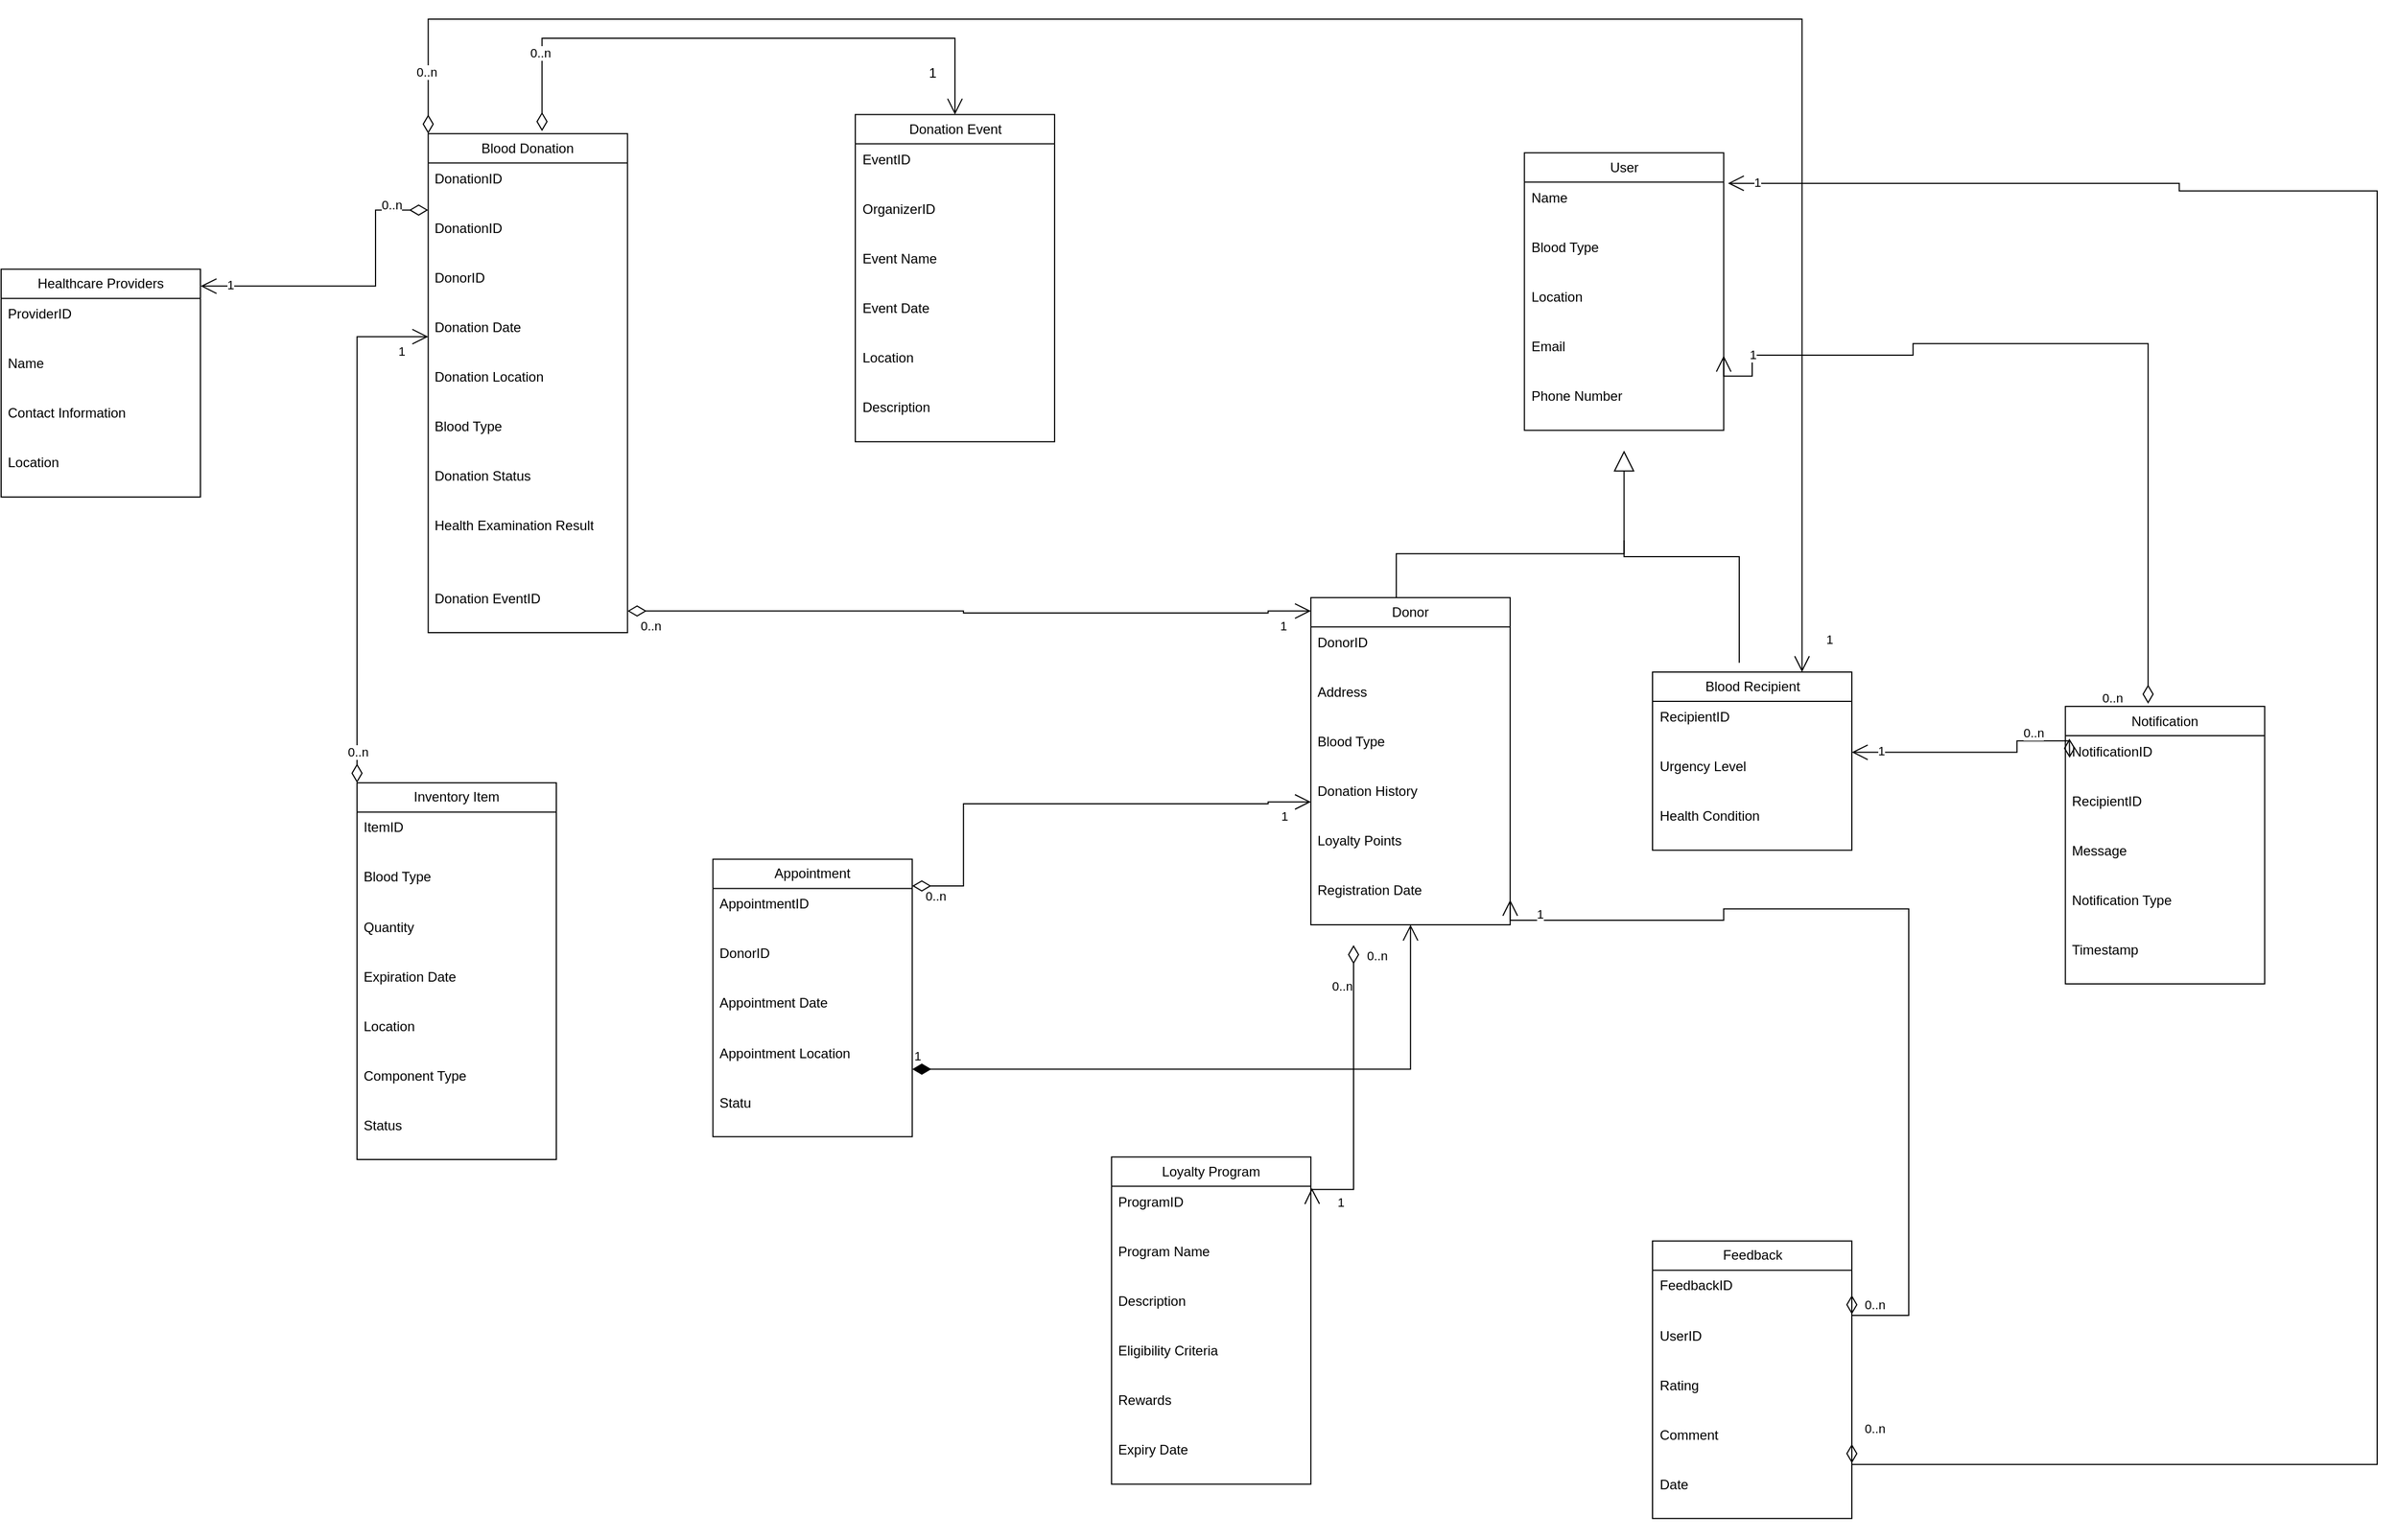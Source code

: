 <mxfile version="23.1.5" type="device">
  <diagram id="C5RBs43oDa-KdzZeNtuy" name="Page-1">
    <mxGraphModel dx="3176" dy="2076" grid="1" gridSize="10" guides="1" tooltips="1" connect="1" arrows="1" fold="1" page="1" pageScale="1" pageWidth="1169" pageHeight="827" math="0" shadow="0">
      <root>
        <mxCell id="WIyWlLk6GJQsqaUBKTNV-0" />
        <mxCell id="WIyWlLk6GJQsqaUBKTNV-1" parent="WIyWlLk6GJQsqaUBKTNV-0" />
        <mxCell id="VE3FXKL6O7Yr51bMTpPz-45" value="" style="group;rounded=0;" vertex="1" connectable="0" parent="WIyWlLk6GJQsqaUBKTNV-1">
          <mxGeometry x="100" y="160" width="2110" height="1350" as="geometry" />
        </mxCell>
        <mxCell id="Zf--0MS0hLAibLxspVOn-4" value="Blood Donation" style="swimlane;fontStyle=0;childLayout=stackLayout;horizontal=1;startSize=26;fillColor=none;horizontalStack=0;resizeParent=1;resizeParentMax=0;resizeLast=0;collapsible=1;marginBottom=0;whiteSpace=wrap;html=1;rounded=0;" parent="VE3FXKL6O7Yr51bMTpPz-45" vertex="1">
          <mxGeometry x="379.269" y="101.759" width="176.992" height="443.211" as="geometry" />
        </mxCell>
        <mxCell id="Zf--0MS0hLAibLxspVOn-90" value="DonationID " style="text;strokeColor=none;fillColor=none;align=left;verticalAlign=top;spacingLeft=4;spacingRight=4;overflow=hidden;rotatable=0;points=[[0,0.5],[1,0.5]];portConstraint=eastwest;whiteSpace=wrap;html=1;rounded=0;" parent="Zf--0MS0hLAibLxspVOn-4" vertex="1">
          <mxGeometry y="26" width="176.992" height="44.095" as="geometry" />
        </mxCell>
        <mxCell id="Zf--0MS0hLAibLxspVOn-5" value="DonationID " style="text;strokeColor=none;fillColor=none;align=left;verticalAlign=top;spacingLeft=4;spacingRight=4;overflow=hidden;rotatable=0;points=[[0,0.5],[1,0.5]];portConstraint=eastwest;whiteSpace=wrap;html=1;rounded=0;" parent="Zf--0MS0hLAibLxspVOn-4" vertex="1">
          <mxGeometry y="70.095" width="176.992" height="44.095" as="geometry" />
        </mxCell>
        <mxCell id="Zf--0MS0hLAibLxspVOn-6" value="DonorID" style="text;strokeColor=none;fillColor=none;align=left;verticalAlign=top;spacingLeft=4;spacingRight=4;overflow=hidden;rotatable=0;points=[[0,0.5],[1,0.5]];portConstraint=eastwest;whiteSpace=wrap;html=1;rounded=0;" parent="Zf--0MS0hLAibLxspVOn-4" vertex="1">
          <mxGeometry y="114.191" width="176.992" height="44.095" as="geometry" />
        </mxCell>
        <mxCell id="Zf--0MS0hLAibLxspVOn-7" value="Donation Date" style="text;strokeColor=none;fillColor=none;align=left;verticalAlign=top;spacingLeft=4;spacingRight=4;overflow=hidden;rotatable=0;points=[[0,0.5],[1,0.5]];portConstraint=eastwest;whiteSpace=wrap;html=1;rounded=0;" parent="Zf--0MS0hLAibLxspVOn-4" vertex="1">
          <mxGeometry y="158.286" width="176.992" height="44.095" as="geometry" />
        </mxCell>
        <mxCell id="Zf--0MS0hLAibLxspVOn-46" value="Donation Location" style="text;strokeColor=none;fillColor=none;align=left;verticalAlign=top;spacingLeft=4;spacingRight=4;overflow=hidden;rotatable=0;points=[[0,0.5],[1,0.5]];portConstraint=eastwest;whiteSpace=wrap;html=1;rounded=0;" parent="Zf--0MS0hLAibLxspVOn-4" vertex="1">
          <mxGeometry y="202.382" width="176.992" height="44.095" as="geometry" />
        </mxCell>
        <mxCell id="Zf--0MS0hLAibLxspVOn-47" value="Blood Type" style="text;strokeColor=none;fillColor=none;align=left;verticalAlign=top;spacingLeft=4;spacingRight=4;overflow=hidden;rotatable=0;points=[[0,0.5],[1,0.5]];portConstraint=eastwest;whiteSpace=wrap;html=1;rounded=0;" parent="Zf--0MS0hLAibLxspVOn-4" vertex="1">
          <mxGeometry y="246.477" width="176.992" height="44.095" as="geometry" />
        </mxCell>
        <mxCell id="Zf--0MS0hLAibLxspVOn-48" value="Donation Status" style="text;strokeColor=none;fillColor=none;align=left;verticalAlign=top;spacingLeft=4;spacingRight=4;overflow=hidden;rotatable=0;points=[[0,0.5],[1,0.5]];portConstraint=eastwest;whiteSpace=wrap;html=1;rounded=0;" parent="Zf--0MS0hLAibLxspVOn-4" vertex="1">
          <mxGeometry y="290.573" width="176.992" height="44.095" as="geometry" />
        </mxCell>
        <mxCell id="Zf--0MS0hLAibLxspVOn-49" value="Health Examination Result" style="text;strokeColor=none;fillColor=none;align=left;verticalAlign=top;spacingLeft=4;spacingRight=4;overflow=hidden;rotatable=0;points=[[0,0.5],[1,0.5]];portConstraint=eastwest;whiteSpace=wrap;html=1;rounded=0;" parent="Zf--0MS0hLAibLxspVOn-4" vertex="1">
          <mxGeometry y="334.668" width="176.992" height="64.447" as="geometry" />
        </mxCell>
        <mxCell id="Zf--0MS0hLAibLxspVOn-50" value="Donation EventID" style="text;strokeColor=none;fillColor=none;align=left;verticalAlign=top;spacingLeft=4;spacingRight=4;overflow=hidden;rotatable=0;points=[[0,0.5],[1,0.5]];portConstraint=eastwest;whiteSpace=wrap;html=1;rounded=0;" parent="Zf--0MS0hLAibLxspVOn-4" vertex="1">
          <mxGeometry y="399.116" width="176.992" height="44.095" as="geometry" />
        </mxCell>
        <mxCell id="Zf--0MS0hLAibLxspVOn-8" value="Inventory Item" style="swimlane;fontStyle=0;childLayout=stackLayout;horizontal=1;startSize=26;fillColor=none;horizontalStack=0;resizeParent=1;resizeParentMax=0;resizeLast=0;collapsible=1;marginBottom=0;whiteSpace=wrap;html=1;rounded=0;" parent="VE3FXKL6O7Yr51bMTpPz-45" vertex="1">
          <mxGeometry x="316.058" y="678.392" width="176.992" height="334.668" as="geometry" />
        </mxCell>
        <mxCell id="Zf--0MS0hLAibLxspVOn-9" value="ItemID" style="text;strokeColor=none;fillColor=none;align=left;verticalAlign=top;spacingLeft=4;spacingRight=4;overflow=hidden;rotatable=0;points=[[0,0.5],[1,0.5]];portConstraint=eastwest;whiteSpace=wrap;html=1;rounded=0;" parent="Zf--0MS0hLAibLxspVOn-8" vertex="1">
          <mxGeometry y="26" width="176.992" height="44.095" as="geometry" />
        </mxCell>
        <mxCell id="Zf--0MS0hLAibLxspVOn-10" value="Blood Type" style="text;strokeColor=none;fillColor=none;align=left;verticalAlign=top;spacingLeft=4;spacingRight=4;overflow=hidden;rotatable=0;points=[[0,0.5],[1,0.5]];portConstraint=eastwest;whiteSpace=wrap;html=1;rounded=0;" parent="Zf--0MS0hLAibLxspVOn-8" vertex="1">
          <mxGeometry y="70.095" width="176.992" height="44.095" as="geometry" />
        </mxCell>
        <mxCell id="Zf--0MS0hLAibLxspVOn-11" value="Quantity" style="text;strokeColor=none;fillColor=none;align=left;verticalAlign=top;spacingLeft=4;spacingRight=4;overflow=hidden;rotatable=0;points=[[0,0.5],[1,0.5]];portConstraint=eastwest;whiteSpace=wrap;html=1;rounded=0;" parent="Zf--0MS0hLAibLxspVOn-8" vertex="1">
          <mxGeometry y="114.191" width="176.992" height="44.095" as="geometry" />
        </mxCell>
        <mxCell id="Zf--0MS0hLAibLxspVOn-52" value="Expiration Date" style="text;strokeColor=none;fillColor=none;align=left;verticalAlign=top;spacingLeft=4;spacingRight=4;overflow=hidden;rotatable=0;points=[[0,0.5],[1,0.5]];portConstraint=eastwest;whiteSpace=wrap;html=1;rounded=0;" parent="Zf--0MS0hLAibLxspVOn-8" vertex="1">
          <mxGeometry y="158.286" width="176.992" height="44.095" as="geometry" />
        </mxCell>
        <mxCell id="Zf--0MS0hLAibLxspVOn-53" value="Location" style="text;strokeColor=none;fillColor=none;align=left;verticalAlign=top;spacingLeft=4;spacingRight=4;overflow=hidden;rotatable=0;points=[[0,0.5],[1,0.5]];portConstraint=eastwest;whiteSpace=wrap;html=1;rounded=0;" parent="Zf--0MS0hLAibLxspVOn-8" vertex="1">
          <mxGeometry y="202.382" width="176.992" height="44.095" as="geometry" />
        </mxCell>
        <mxCell id="Zf--0MS0hLAibLxspVOn-54" value="Component Type " style="text;strokeColor=none;fillColor=none;align=left;verticalAlign=top;spacingLeft=4;spacingRight=4;overflow=hidden;rotatable=0;points=[[0,0.5],[1,0.5]];portConstraint=eastwest;whiteSpace=wrap;html=1;rounded=0;" parent="Zf--0MS0hLAibLxspVOn-8" vertex="1">
          <mxGeometry y="246.477" width="176.992" height="44.095" as="geometry" />
        </mxCell>
        <mxCell id="Zf--0MS0hLAibLxspVOn-55" value="Status" style="text;strokeColor=none;fillColor=none;align=left;verticalAlign=top;spacingLeft=4;spacingRight=4;overflow=hidden;rotatable=0;points=[[0,0.5],[1,0.5]];portConstraint=eastwest;whiteSpace=wrap;html=1;rounded=0;" parent="Zf--0MS0hLAibLxspVOn-8" vertex="1">
          <mxGeometry y="290.573" width="176.992" height="44.095" as="geometry" />
        </mxCell>
        <mxCell id="Zf--0MS0hLAibLxspVOn-16" value="Donation Event" style="swimlane;fontStyle=0;childLayout=stackLayout;horizontal=1;startSize=26;fillColor=none;horizontalStack=0;resizeParent=1;resizeParentMax=0;resizeLast=0;collapsible=1;marginBottom=0;whiteSpace=wrap;html=1;rounded=0;" parent="VE3FXKL6O7Yr51bMTpPz-45" vertex="1">
          <mxGeometry x="758.538" y="84.799" width="176.992" height="290.573" as="geometry" />
        </mxCell>
        <mxCell id="Zf--0MS0hLAibLxspVOn-17" value="EventID" style="text;strokeColor=none;fillColor=none;align=left;verticalAlign=top;spacingLeft=4;spacingRight=4;overflow=hidden;rotatable=0;points=[[0,0.5],[1,0.5]];portConstraint=eastwest;whiteSpace=wrap;html=1;rounded=0;" parent="Zf--0MS0hLAibLxspVOn-16" vertex="1">
          <mxGeometry y="26" width="176.992" height="44.095" as="geometry" />
        </mxCell>
        <mxCell id="Zf--0MS0hLAibLxspVOn-18" value="OrganizerID" style="text;strokeColor=none;fillColor=none;align=left;verticalAlign=top;spacingLeft=4;spacingRight=4;overflow=hidden;rotatable=0;points=[[0,0.5],[1,0.5]];portConstraint=eastwest;whiteSpace=wrap;html=1;rounded=0;" parent="Zf--0MS0hLAibLxspVOn-16" vertex="1">
          <mxGeometry y="70.095" width="176.992" height="44.095" as="geometry" />
        </mxCell>
        <mxCell id="Zf--0MS0hLAibLxspVOn-56" value="Event Name" style="text;strokeColor=none;fillColor=none;align=left;verticalAlign=top;spacingLeft=4;spacingRight=4;overflow=hidden;rotatable=0;points=[[0,0.5],[1,0.5]];portConstraint=eastwest;whiteSpace=wrap;html=1;rounded=0;" parent="Zf--0MS0hLAibLxspVOn-16" vertex="1">
          <mxGeometry y="114.191" width="176.992" height="44.095" as="geometry" />
        </mxCell>
        <mxCell id="Zf--0MS0hLAibLxspVOn-57" value="Event Date" style="text;strokeColor=none;fillColor=none;align=left;verticalAlign=top;spacingLeft=4;spacingRight=4;overflow=hidden;rotatable=0;points=[[0,0.5],[1,0.5]];portConstraint=eastwest;whiteSpace=wrap;html=1;rounded=0;" parent="Zf--0MS0hLAibLxspVOn-16" vertex="1">
          <mxGeometry y="158.286" width="176.992" height="44.095" as="geometry" />
        </mxCell>
        <mxCell id="Zf--0MS0hLAibLxspVOn-58" value="Location" style="text;strokeColor=none;fillColor=none;align=left;verticalAlign=top;spacingLeft=4;spacingRight=4;overflow=hidden;rotatable=0;points=[[0,0.5],[1,0.5]];portConstraint=eastwest;whiteSpace=wrap;html=1;rounded=0;" parent="Zf--0MS0hLAibLxspVOn-16" vertex="1">
          <mxGeometry y="202.382" width="176.992" height="44.095" as="geometry" />
        </mxCell>
        <mxCell id="Zf--0MS0hLAibLxspVOn-19" value="Description" style="text;strokeColor=none;fillColor=none;align=left;verticalAlign=top;spacingLeft=4;spacingRight=4;overflow=hidden;rotatable=0;points=[[0,0.5],[1,0.5]];portConstraint=eastwest;whiteSpace=wrap;html=1;rounded=0;" parent="Zf--0MS0hLAibLxspVOn-16" vertex="1">
          <mxGeometry y="246.477" width="176.992" height="44.095" as="geometry" />
        </mxCell>
        <mxCell id="Zf--0MS0hLAibLxspVOn-20" value="Notification" style="swimlane;fontStyle=0;childLayout=stackLayout;horizontal=1;startSize=26;fillColor=none;horizontalStack=0;resizeParent=1;resizeParentMax=0;resizeLast=0;collapsible=1;marginBottom=0;whiteSpace=wrap;html=1;rounded=0;" parent="VE3FXKL6O7Yr51bMTpPz-45" vertex="1">
          <mxGeometry x="1833.134" y="610.553" width="176.992" height="246.477" as="geometry" />
        </mxCell>
        <mxCell id="Zf--0MS0hLAibLxspVOn-21" value="NotificationID" style="text;strokeColor=none;fillColor=none;align=left;verticalAlign=top;spacingLeft=4;spacingRight=4;overflow=hidden;rotatable=0;points=[[0,0.5],[1,0.5]];portConstraint=eastwest;whiteSpace=wrap;html=1;rounded=0;" parent="Zf--0MS0hLAibLxspVOn-20" vertex="1">
          <mxGeometry y="26" width="176.992" height="44.095" as="geometry" />
        </mxCell>
        <mxCell id="Zf--0MS0hLAibLxspVOn-22" value="RecipientID" style="text;strokeColor=none;fillColor=none;align=left;verticalAlign=top;spacingLeft=4;spacingRight=4;overflow=hidden;rotatable=0;points=[[0,0.5],[1,0.5]];portConstraint=eastwest;whiteSpace=wrap;html=1;rounded=0;" parent="Zf--0MS0hLAibLxspVOn-20" vertex="1">
          <mxGeometry y="70.095" width="176.992" height="44.095" as="geometry" />
        </mxCell>
        <mxCell id="Zf--0MS0hLAibLxspVOn-23" value="Message" style="text;strokeColor=none;fillColor=none;align=left;verticalAlign=top;spacingLeft=4;spacingRight=4;overflow=hidden;rotatable=0;points=[[0,0.5],[1,0.5]];portConstraint=eastwest;whiteSpace=wrap;html=1;rounded=0;" parent="Zf--0MS0hLAibLxspVOn-20" vertex="1">
          <mxGeometry y="114.191" width="176.992" height="44.095" as="geometry" />
        </mxCell>
        <mxCell id="Zf--0MS0hLAibLxspVOn-66" value="Notification Type" style="text;strokeColor=none;fillColor=none;align=left;verticalAlign=top;spacingLeft=4;spacingRight=4;overflow=hidden;rotatable=0;points=[[0,0.5],[1,0.5]];portConstraint=eastwest;whiteSpace=wrap;html=1;rounded=0;" parent="Zf--0MS0hLAibLxspVOn-20" vertex="1">
          <mxGeometry y="158.286" width="176.992" height="44.095" as="geometry" />
        </mxCell>
        <mxCell id="Zf--0MS0hLAibLxspVOn-67" value="Timestamp" style="text;strokeColor=none;fillColor=none;align=left;verticalAlign=top;spacingLeft=4;spacingRight=4;overflow=hidden;rotatable=0;points=[[0,0.5],[1,0.5]];portConstraint=eastwest;whiteSpace=wrap;html=1;rounded=0;" parent="Zf--0MS0hLAibLxspVOn-20" vertex="1">
          <mxGeometry y="202.382" width="176.992" height="44.095" as="geometry" />
        </mxCell>
        <mxCell id="Zf--0MS0hLAibLxspVOn-24" value="Feedback" style="swimlane;fontStyle=0;childLayout=stackLayout;horizontal=1;startSize=26;fillColor=none;horizontalStack=0;resizeParent=1;resizeParentMax=0;resizeLast=0;collapsible=1;marginBottom=0;whiteSpace=wrap;html=1;rounded=0;" parent="VE3FXKL6O7Yr51bMTpPz-45" vertex="1">
          <mxGeometry x="1466.507" y="1085.427" width="176.992" height="246.477" as="geometry" />
        </mxCell>
        <mxCell id="Zf--0MS0hLAibLxspVOn-25" value="FeedbackID" style="text;strokeColor=none;fillColor=none;align=left;verticalAlign=top;spacingLeft=4;spacingRight=4;overflow=hidden;rotatable=0;points=[[0,0.5],[1,0.5]];portConstraint=eastwest;whiteSpace=wrap;html=1;rounded=0;" parent="Zf--0MS0hLAibLxspVOn-24" vertex="1">
          <mxGeometry y="26" width="176.992" height="44.095" as="geometry" />
        </mxCell>
        <mxCell id="Zf--0MS0hLAibLxspVOn-26" value="UserID" style="text;strokeColor=none;fillColor=none;align=left;verticalAlign=top;spacingLeft=4;spacingRight=4;overflow=hidden;rotatable=0;points=[[0,0.5],[1,0.5]];portConstraint=eastwest;whiteSpace=wrap;html=1;rounded=0;" parent="Zf--0MS0hLAibLxspVOn-24" vertex="1">
          <mxGeometry y="70.095" width="176.992" height="44.095" as="geometry" />
        </mxCell>
        <mxCell id="Zf--0MS0hLAibLxspVOn-27" value="Rating" style="text;strokeColor=none;fillColor=none;align=left;verticalAlign=top;spacingLeft=4;spacingRight=4;overflow=hidden;rotatable=0;points=[[0,0.5],[1,0.5]];portConstraint=eastwest;whiteSpace=wrap;html=1;rounded=0;" parent="Zf--0MS0hLAibLxspVOn-24" vertex="1">
          <mxGeometry y="114.191" width="176.992" height="44.095" as="geometry" />
        </mxCell>
        <mxCell id="Zf--0MS0hLAibLxspVOn-68" value="Comment" style="text;strokeColor=none;fillColor=none;align=left;verticalAlign=top;spacingLeft=4;spacingRight=4;overflow=hidden;rotatable=0;points=[[0,0.5],[1,0.5]];portConstraint=eastwest;whiteSpace=wrap;html=1;rounded=0;" parent="Zf--0MS0hLAibLxspVOn-24" vertex="1">
          <mxGeometry y="158.286" width="176.992" height="44.095" as="geometry" />
        </mxCell>
        <mxCell id="Zf--0MS0hLAibLxspVOn-69" value="Date" style="text;strokeColor=none;fillColor=none;align=left;verticalAlign=top;spacingLeft=4;spacingRight=4;overflow=hidden;rotatable=0;points=[[0,0.5],[1,0.5]];portConstraint=eastwest;whiteSpace=wrap;html=1;rounded=0;" parent="Zf--0MS0hLAibLxspVOn-24" vertex="1">
          <mxGeometry y="202.382" width="176.992" height="44.095" as="geometry" />
        </mxCell>
        <mxCell id="Zf--0MS0hLAibLxspVOn-28" value="Appointment" style="swimlane;fontStyle=0;childLayout=stackLayout;horizontal=1;startSize=26;fillColor=none;horizontalStack=0;resizeParent=1;resizeParentMax=0;resizeLast=0;collapsible=1;marginBottom=0;whiteSpace=wrap;html=1;rounded=0;" parent="VE3FXKL6O7Yr51bMTpPz-45" vertex="1">
          <mxGeometry x="632.115" y="746.231" width="176.992" height="246.477" as="geometry" />
        </mxCell>
        <mxCell id="Zf--0MS0hLAibLxspVOn-29" value="AppointmentID" style="text;strokeColor=none;fillColor=none;align=left;verticalAlign=top;spacingLeft=4;spacingRight=4;overflow=hidden;rotatable=0;points=[[0,0.5],[1,0.5]];portConstraint=eastwest;whiteSpace=wrap;html=1;rounded=0;" parent="Zf--0MS0hLAibLxspVOn-28" vertex="1">
          <mxGeometry y="26" width="176.992" height="44.095" as="geometry" />
        </mxCell>
        <mxCell id="Zf--0MS0hLAibLxspVOn-30" value="DonorID" style="text;strokeColor=none;fillColor=none;align=left;verticalAlign=top;spacingLeft=4;spacingRight=4;overflow=hidden;rotatable=0;points=[[0,0.5],[1,0.5]];portConstraint=eastwest;whiteSpace=wrap;html=1;rounded=0;" parent="Zf--0MS0hLAibLxspVOn-28" vertex="1">
          <mxGeometry y="70.095" width="176.992" height="44.095" as="geometry" />
        </mxCell>
        <mxCell id="Zf--0MS0hLAibLxspVOn-64" value="Appointment Date" style="text;strokeColor=none;fillColor=none;align=left;verticalAlign=top;spacingLeft=4;spacingRight=4;overflow=hidden;rotatable=0;points=[[0,0.5],[1,0.5]];portConstraint=eastwest;whiteSpace=wrap;html=1;rounded=0;" parent="Zf--0MS0hLAibLxspVOn-28" vertex="1">
          <mxGeometry y="114.191" width="176.992" height="44.095" as="geometry" />
        </mxCell>
        <mxCell id="Zf--0MS0hLAibLxspVOn-65" value="Appointment Location" style="text;strokeColor=none;fillColor=none;align=left;verticalAlign=top;spacingLeft=4;spacingRight=4;overflow=hidden;rotatable=0;points=[[0,0.5],[1,0.5]];portConstraint=eastwest;whiteSpace=wrap;html=1;rounded=0;" parent="Zf--0MS0hLAibLxspVOn-28" vertex="1">
          <mxGeometry y="158.286" width="176.992" height="44.095" as="geometry" />
        </mxCell>
        <mxCell id="Zf--0MS0hLAibLxspVOn-31" value="Statu" style="text;strokeColor=none;fillColor=none;align=left;verticalAlign=top;spacingLeft=4;spacingRight=4;overflow=hidden;rotatable=0;points=[[0,0.5],[1,0.5]];portConstraint=eastwest;whiteSpace=wrap;html=1;rounded=0;" parent="Zf--0MS0hLAibLxspVOn-28" vertex="1">
          <mxGeometry y="202.382" width="176.992" height="44.095" as="geometry" />
        </mxCell>
        <mxCell id="Zf--0MS0hLAibLxspVOn-32" value="Healthcare Providers" style="swimlane;fontStyle=0;childLayout=stackLayout;horizontal=1;startSize=26;fillColor=none;horizontalStack=0;resizeParent=1;resizeParentMax=0;resizeLast=0;collapsible=1;marginBottom=0;whiteSpace=wrap;html=1;rounded=0;" parent="VE3FXKL6O7Yr51bMTpPz-45" vertex="1">
          <mxGeometry y="222.173" width="176.992" height="202.382" as="geometry" />
        </mxCell>
        <mxCell id="Zf--0MS0hLAibLxspVOn-33" value="ProviderID" style="text;strokeColor=none;fillColor=none;align=left;verticalAlign=top;spacingLeft=4;spacingRight=4;overflow=hidden;rotatable=0;points=[[0,0.5],[1,0.5]];portConstraint=eastwest;whiteSpace=wrap;html=1;rounded=0;" parent="Zf--0MS0hLAibLxspVOn-32" vertex="1">
          <mxGeometry y="26" width="176.992" height="44.095" as="geometry" />
        </mxCell>
        <mxCell id="Zf--0MS0hLAibLxspVOn-34" value="Name" style="text;strokeColor=none;fillColor=none;align=left;verticalAlign=top;spacingLeft=4;spacingRight=4;overflow=hidden;rotatable=0;points=[[0,0.5],[1,0.5]];portConstraint=eastwest;whiteSpace=wrap;html=1;rounded=0;" parent="Zf--0MS0hLAibLxspVOn-32" vertex="1">
          <mxGeometry y="70.095" width="176.992" height="44.095" as="geometry" />
        </mxCell>
        <mxCell id="Zf--0MS0hLAibLxspVOn-35" value="Contact Information" style="text;strokeColor=none;fillColor=none;align=left;verticalAlign=top;spacingLeft=4;spacingRight=4;overflow=hidden;rotatable=0;points=[[0,0.5],[1,0.5]];portConstraint=eastwest;whiteSpace=wrap;html=1;rounded=0;" parent="Zf--0MS0hLAibLxspVOn-32" vertex="1">
          <mxGeometry y="114.191" width="176.992" height="44.095" as="geometry" />
        </mxCell>
        <mxCell id="Zf--0MS0hLAibLxspVOn-60" value="Location" style="text;strokeColor=none;fillColor=none;align=left;verticalAlign=top;spacingLeft=4;spacingRight=4;overflow=hidden;rotatable=0;points=[[0,0.5],[1,0.5]];portConstraint=eastwest;whiteSpace=wrap;html=1;rounded=0;" parent="Zf--0MS0hLAibLxspVOn-32" vertex="1">
          <mxGeometry y="158.286" width="176.992" height="44.095" as="geometry" />
        </mxCell>
        <mxCell id="Zf--0MS0hLAibLxspVOn-93" value="" style="group;rounded=0;" parent="VE3FXKL6O7Yr51bMTpPz-45" vertex="1" connectable="0">
          <mxGeometry x="1163.092" y="118.719" width="480.407" height="703.832" as="geometry" />
        </mxCell>
        <mxCell id="Zf--0MS0hLAibLxspVOn-0" value="Donor" style="swimlane;fontStyle=0;childLayout=stackLayout;horizontal=1;startSize=26;fillColor=none;horizontalStack=0;resizeParent=1;resizeParentMax=0;resizeLast=0;collapsible=1;marginBottom=0;whiteSpace=wrap;html=1;movable=1;resizable=1;rotatable=1;deletable=1;editable=1;locked=0;connectable=1;rounded=0;" parent="Zf--0MS0hLAibLxspVOn-93" vertex="1">
          <mxGeometry y="395.163" width="176.992" height="290.573" as="geometry" />
        </mxCell>
        <mxCell id="Zf--0MS0hLAibLxspVOn-1" value="DonorID&amp;nbsp;" style="text;strokeColor=none;fillColor=none;align=left;verticalAlign=top;spacingLeft=4;spacingRight=4;overflow=hidden;rotatable=1;points=[[0,0.5],[1,0.5]];portConstraint=eastwest;whiteSpace=wrap;html=1;movable=1;resizable=1;deletable=1;editable=1;locked=0;connectable=1;rounded=0;" parent="Zf--0MS0hLAibLxspVOn-0" vertex="1">
          <mxGeometry y="26" width="176.992" height="44.095" as="geometry" />
        </mxCell>
        <mxCell id="Zf--0MS0hLAibLxspVOn-38" value="Address" style="text;strokeColor=none;fillColor=none;align=left;verticalAlign=top;spacingLeft=4;spacingRight=4;overflow=hidden;rotatable=1;points=[[0,0.5],[1,0.5]];portConstraint=eastwest;whiteSpace=wrap;html=1;movable=1;resizable=1;deletable=1;editable=1;locked=0;connectable=1;rounded=0;" parent="Zf--0MS0hLAibLxspVOn-0" vertex="1">
          <mxGeometry y="70.095" width="176.992" height="44.095" as="geometry" />
        </mxCell>
        <mxCell id="Zf--0MS0hLAibLxspVOn-39" value="Blood Type" style="text;strokeColor=none;fillColor=none;align=left;verticalAlign=top;spacingLeft=4;spacingRight=4;overflow=hidden;rotatable=1;points=[[0,0.5],[1,0.5]];portConstraint=eastwest;whiteSpace=wrap;html=1;movable=1;resizable=1;deletable=1;editable=1;locked=0;connectable=1;rounded=0;" parent="Zf--0MS0hLAibLxspVOn-0" vertex="1">
          <mxGeometry y="114.191" width="176.992" height="44.095" as="geometry" />
        </mxCell>
        <mxCell id="Zf--0MS0hLAibLxspVOn-40" value="Donation History" style="text;strokeColor=none;fillColor=none;align=left;verticalAlign=top;spacingLeft=4;spacingRight=4;overflow=hidden;rotatable=1;points=[[0,0.5],[1,0.5]];portConstraint=eastwest;whiteSpace=wrap;html=1;movable=1;resizable=1;deletable=1;editable=1;locked=0;connectable=1;rounded=0;" parent="Zf--0MS0hLAibLxspVOn-0" vertex="1">
          <mxGeometry y="158.286" width="176.992" height="44.095" as="geometry" />
        </mxCell>
        <mxCell id="Zf--0MS0hLAibLxspVOn-41" value="Loyalty Points" style="text;strokeColor=none;fillColor=none;align=left;verticalAlign=top;spacingLeft=4;spacingRight=4;overflow=hidden;rotatable=1;points=[[0,0.5],[1,0.5]];portConstraint=eastwest;whiteSpace=wrap;html=1;movable=1;resizable=1;deletable=1;editable=1;locked=0;connectable=1;rounded=0;" parent="Zf--0MS0hLAibLxspVOn-0" vertex="1">
          <mxGeometry y="202.382" width="176.992" height="44.095" as="geometry" />
        </mxCell>
        <mxCell id="Zf--0MS0hLAibLxspVOn-3" value="Registration Date" style="text;strokeColor=none;fillColor=none;align=left;verticalAlign=top;spacingLeft=4;spacingRight=4;overflow=hidden;rotatable=1;points=[[0,0.5],[1,0.5]];portConstraint=eastwest;whiteSpace=wrap;html=1;movable=1;resizable=1;deletable=1;editable=1;locked=0;connectable=1;rounded=0;" parent="Zf--0MS0hLAibLxspVOn-0" vertex="1">
          <mxGeometry y="246.477" width="176.992" height="44.095" as="geometry" />
        </mxCell>
        <mxCell id="Zf--0MS0hLAibLxspVOn-12" value="Blood Recipient" style="swimlane;fontStyle=0;childLayout=stackLayout;horizontal=1;startSize=26;fillColor=none;horizontalStack=0;resizeParent=1;resizeParentMax=0;resizeLast=0;collapsible=1;marginBottom=0;whiteSpace=wrap;html=1;movable=1;resizable=1;rotatable=1;deletable=1;editable=1;locked=0;connectable=1;rounded=0;" parent="Zf--0MS0hLAibLxspVOn-93" vertex="1">
          <mxGeometry x="303.415" y="461.307" width="176.992" height="158.286" as="geometry" />
        </mxCell>
        <mxCell id="Zf--0MS0hLAibLxspVOn-13" value="RecipientID " style="text;strokeColor=none;fillColor=none;align=left;verticalAlign=top;spacingLeft=4;spacingRight=4;overflow=hidden;rotatable=1;points=[[0,0.5],[1,0.5]];portConstraint=eastwest;whiteSpace=wrap;html=1;movable=1;resizable=1;deletable=1;editable=1;locked=0;connectable=1;rounded=0;" parent="Zf--0MS0hLAibLxspVOn-12" vertex="1">
          <mxGeometry y="26" width="176.992" height="44.095" as="geometry" />
        </mxCell>
        <mxCell id="Zf--0MS0hLAibLxspVOn-62" value="Urgency Level" style="text;strokeColor=none;fillColor=none;align=left;verticalAlign=top;spacingLeft=4;spacingRight=4;overflow=hidden;rotatable=1;points=[[0,0.5],[1,0.5]];portConstraint=eastwest;whiteSpace=wrap;html=1;movable=1;resizable=1;deletable=1;editable=1;locked=0;connectable=1;rounded=0;" parent="Zf--0MS0hLAibLxspVOn-12" vertex="1">
          <mxGeometry y="70.095" width="176.992" height="44.095" as="geometry" />
        </mxCell>
        <mxCell id="Zf--0MS0hLAibLxspVOn-63" value="Health Condition" style="text;strokeColor=none;fillColor=none;align=left;verticalAlign=top;spacingLeft=4;spacingRight=4;overflow=hidden;rotatable=1;points=[[0,0.5],[1,0.5]];portConstraint=eastwest;whiteSpace=wrap;html=1;movable=1;resizable=1;deletable=1;editable=1;locked=0;connectable=1;rounded=0;" parent="Zf--0MS0hLAibLxspVOn-12" vertex="1">
          <mxGeometry y="114.191" width="176.992" height="44.095" as="geometry" />
        </mxCell>
        <mxCell id="Zf--0MS0hLAibLxspVOn-70" value="User" style="swimlane;fontStyle=0;childLayout=stackLayout;horizontal=1;startSize=26;fillColor=none;horizontalStack=0;resizeParent=1;resizeParentMax=0;resizeLast=0;collapsible=1;marginBottom=0;whiteSpace=wrap;html=1;movable=1;resizable=1;rotatable=1;deletable=1;editable=1;locked=0;connectable=1;rounded=0;" parent="Zf--0MS0hLAibLxspVOn-93" vertex="1">
          <mxGeometry x="189.635" width="176.992" height="246.477" as="geometry" />
        </mxCell>
        <mxCell id="Zf--0MS0hLAibLxspVOn-71" value="Name" style="text;strokeColor=none;fillColor=none;align=left;verticalAlign=top;spacingLeft=4;spacingRight=4;overflow=hidden;rotatable=1;points=[[0,0.5],[1,0.5]];portConstraint=eastwest;whiteSpace=wrap;html=1;movable=1;resizable=1;deletable=1;editable=1;locked=0;connectable=1;rounded=0;" parent="Zf--0MS0hLAibLxspVOn-70" vertex="1">
          <mxGeometry y="26" width="176.992" height="44.095" as="geometry" />
        </mxCell>
        <mxCell id="Zf--0MS0hLAibLxspVOn-72" value="Blood Type" style="text;strokeColor=none;fillColor=none;align=left;verticalAlign=top;spacingLeft=4;spacingRight=4;overflow=hidden;rotatable=1;points=[[0,0.5],[1,0.5]];portConstraint=eastwest;whiteSpace=wrap;html=1;movable=1;resizable=1;deletable=1;editable=1;locked=0;connectable=1;rounded=0;" parent="Zf--0MS0hLAibLxspVOn-70" vertex="1">
          <mxGeometry y="70.095" width="176.992" height="44.095" as="geometry" />
        </mxCell>
        <mxCell id="Zf--0MS0hLAibLxspVOn-73" value="Location" style="text;strokeColor=none;fillColor=none;align=left;verticalAlign=top;spacingLeft=4;spacingRight=4;overflow=hidden;rotatable=1;points=[[0,0.5],[1,0.5]];portConstraint=eastwest;whiteSpace=wrap;html=1;movable=1;resizable=1;deletable=1;editable=1;locked=0;connectable=1;rounded=0;" parent="Zf--0MS0hLAibLxspVOn-70" vertex="1">
          <mxGeometry y="114.191" width="176.992" height="44.095" as="geometry" />
        </mxCell>
        <mxCell id="Zf--0MS0hLAibLxspVOn-74" value="Email" style="text;strokeColor=none;fillColor=none;align=left;verticalAlign=top;spacingLeft=4;spacingRight=4;overflow=hidden;rotatable=1;points=[[0,0.5],[1,0.5]];portConstraint=eastwest;whiteSpace=wrap;html=1;movable=1;resizable=1;deletable=1;editable=1;locked=0;connectable=1;rounded=0;" parent="Zf--0MS0hLAibLxspVOn-70" vertex="1">
          <mxGeometry y="158.286" width="176.992" height="44.095" as="geometry" />
        </mxCell>
        <mxCell id="Zf--0MS0hLAibLxspVOn-75" value="Phone Number" style="text;strokeColor=none;fillColor=none;align=left;verticalAlign=top;spacingLeft=4;spacingRight=4;overflow=hidden;rotatable=1;points=[[0,0.5],[1,0.5]];portConstraint=eastwest;whiteSpace=wrap;html=1;movable=1;resizable=1;deletable=1;editable=1;locked=0;connectable=1;rounded=0;" parent="Zf--0MS0hLAibLxspVOn-70" vertex="1">
          <mxGeometry y="202.382" width="176.992" height="44.095" as="geometry" />
        </mxCell>
        <mxCell id="Zf--0MS0hLAibLxspVOn-89" value="" style="endArrow=block;endSize=16;endFill=0;html=1;rounded=0;edgeStyle=elbowEdgeStyle;elbow=vertical;curved=0;entryX=0.565;entryY=1.11;entryDx=0;entryDy=0;entryPerimeter=0;movable=1;resizable=1;rotatable=1;deletable=1;editable=1;locked=0;connectable=1;" parent="Zf--0MS0hLAibLxspVOn-93" edge="1">
          <mxGeometry width="160" relative="1" as="geometry">
            <mxPoint x="380.407" y="453.064" as="sourcePoint" />
            <mxPoint x="278.131" y="264.573" as="targetPoint" />
          </mxGeometry>
        </mxCell>
        <mxCell id="Zf--0MS0hLAibLxspVOn-92" value="" style="endArrow=none;html=1;rounded=0;edgeStyle=elbowEdgeStyle;elbow=vertical;movable=1;resizable=1;rotatable=1;deletable=1;editable=1;locked=0;connectable=1;" parent="Zf--0MS0hLAibLxspVOn-93" edge="1">
          <mxGeometry width="50" height="50" relative="1" as="geometry">
            <mxPoint x="75.854" y="395.163" as="sourcePoint" />
            <mxPoint x="278.131" y="344.284" as="targetPoint" />
            <Array as="points">
              <mxPoint x="75.854" y="356.156" />
            </Array>
          </mxGeometry>
        </mxCell>
        <mxCell id="Zf--0MS0hLAibLxspVOn-105" value="1" style="endArrow=open;html=1;endSize=12;startArrow=diamondThin;startSize=14;startFill=1;edgeStyle=elbowEdgeStyle;align=left;verticalAlign=bottom;rounded=0;elbow=vertical;" parent="VE3FXKL6O7Yr51bMTpPz-45" target="Zf--0MS0hLAibLxspVOn-3" edge="1">
          <mxGeometry x="-1" y="3" relative="1" as="geometry">
            <mxPoint x="809.107" y="932.789" as="sourcePoint" />
            <mxPoint x="1264.23" y="831.03" as="targetPoint" />
            <Array as="points">
              <mxPoint x="1024.026" y="932.789" />
            </Array>
          </mxGeometry>
        </mxCell>
        <mxCell id="Zf--0MS0hLAibLxspVOn-106" value="" style="endArrow=open;html=1;endSize=12;startArrow=diamondThin;startSize=14;startFill=0;edgeStyle=elbowEdgeStyle;align=left;verticalAlign=bottom;rounded=0;elbow=vertical;jumpStyle=line;exitX=0.571;exitY=-0.005;exitDx=0;exitDy=0;exitPerimeter=0;" parent="VE3FXKL6O7Yr51bMTpPz-45" source="Zf--0MS0hLAibLxspVOn-4" edge="1">
          <mxGeometry x="-0.915" relative="1" as="geometry">
            <mxPoint x="568.904" y="-84.799" as="sourcePoint" />
            <mxPoint x="847.034" y="84.799" as="targetPoint" />
            <Array as="points">
              <mxPoint x="670.042" y="16.96" />
            </Array>
            <mxPoint as="offset" />
          </mxGeometry>
        </mxCell>
        <mxCell id="VE3FXKL6O7Yr51bMTpPz-0" value="" style="endArrow=open;html=1;endSize=12;startArrow=diamondThin;startSize=14;startFill=0;edgeStyle=orthogonalEdgeStyle;rounded=0;" edge="1" parent="VE3FXKL6O7Yr51bMTpPz-45">
          <mxGeometry relative="1" as="geometry">
            <mxPoint x="556.261" y="525.754" as="sourcePoint" />
            <mxPoint x="1163.092" y="525.754" as="targetPoint" />
            <Array as="points">
              <mxPoint x="854.62" y="525.754" />
              <mxPoint x="1125.165" y="527.45" />
              <mxPoint x="1125.165" y="525.754" />
            </Array>
          </mxGeometry>
        </mxCell>
        <mxCell id="VE3FXKL6O7Yr51bMTpPz-1" value="0..n" style="edgeLabel;resizable=0;html=1;align=left;verticalAlign=top;rounded=0;" connectable="0" vertex="1" parent="VE3FXKL6O7Yr51bMTpPz-0">
          <mxGeometry x="-1" relative="1" as="geometry">
            <mxPoint x="10" as="offset" />
          </mxGeometry>
        </mxCell>
        <mxCell id="VE3FXKL6O7Yr51bMTpPz-2" value="1" style="edgeLabel;resizable=0;html=1;align=right;verticalAlign=top;rounded=0;" connectable="0" vertex="1" parent="VE3FXKL6O7Yr51bMTpPz-0">
          <mxGeometry x="1" relative="1" as="geometry">
            <mxPoint x="-20" as="offset" />
          </mxGeometry>
        </mxCell>
        <mxCell id="VE3FXKL6O7Yr51bMTpPz-3" value="" style="endArrow=open;html=1;endSize=12;startArrow=diamondThin;startSize=14;startFill=0;edgeStyle=orthogonalEdgeStyle;rounded=0;" edge="1" parent="VE3FXKL6O7Yr51bMTpPz-45">
          <mxGeometry relative="1" as="geometry">
            <mxPoint x="809.107" y="769.975" as="sourcePoint" />
            <mxPoint x="1163.092" y="695.352" as="targetPoint" />
            <Array as="points">
              <mxPoint x="854.62" y="769.975" />
              <mxPoint x="854.62" y="697.048" />
              <mxPoint x="1125.165" y="695.352" />
            </Array>
          </mxGeometry>
        </mxCell>
        <mxCell id="VE3FXKL6O7Yr51bMTpPz-4" value="0..n" style="edgeLabel;resizable=0;html=1;align=left;verticalAlign=top;rounded=0;" connectable="0" vertex="1" parent="VE3FXKL6O7Yr51bMTpPz-3">
          <mxGeometry x="-1" relative="1" as="geometry">
            <mxPoint x="10" y="-4" as="offset" />
          </mxGeometry>
        </mxCell>
        <mxCell id="VE3FXKL6O7Yr51bMTpPz-5" value="1" style="edgeLabel;resizable=0;html=1;align=right;verticalAlign=top;rounded=0;" connectable="0" vertex="1" parent="VE3FXKL6O7Yr51bMTpPz-3">
          <mxGeometry x="1" relative="1" as="geometry">
            <mxPoint x="-20" as="offset" />
          </mxGeometry>
        </mxCell>
        <mxCell id="VE3FXKL6O7Yr51bMTpPz-6" value="" style="endArrow=open;html=1;endSize=12;startArrow=diamondThin;startSize=14;startFill=0;edgeStyle=orthogonalEdgeStyle;rounded=0;entryX=1;entryY=0.5;entryDx=0;entryDy=0;exitX=1;exitY=0.5;exitDx=0;exitDy=0;" edge="1" parent="VE3FXKL6O7Yr51bMTpPz-45" source="Zf--0MS0hLAibLxspVOn-25" target="Zf--0MS0hLAibLxspVOn-3">
          <mxGeometry relative="1" as="geometry">
            <mxPoint x="1731.995" y="790.327" as="sourcePoint" />
            <mxPoint x="1378.011" y="864.95" as="targetPoint" />
            <Array as="points">
              <mxPoint x="1694.068" y="1151.57" />
              <mxPoint x="1694.068" y="790.327" />
              <mxPoint x="1529.718" y="790.327" />
              <mxPoint x="1529.718" y="800.503" />
            </Array>
          </mxGeometry>
        </mxCell>
        <mxCell id="VE3FXKL6O7Yr51bMTpPz-7" value="0..n" style="edgeLabel;resizable=0;html=1;align=left;verticalAlign=top;rounded=0;" connectable="0" vertex="1" parent="VE3FXKL6O7Yr51bMTpPz-6">
          <mxGeometry x="-1" relative="1" as="geometry">
            <mxPoint x="10" y="-4" as="offset" />
          </mxGeometry>
        </mxCell>
        <mxCell id="VE3FXKL6O7Yr51bMTpPz-8" value="1" style="edgeLabel;resizable=0;html=1;align=right;verticalAlign=top;rounded=0;" connectable="0" vertex="1" parent="VE3FXKL6O7Yr51bMTpPz-6">
          <mxGeometry x="1" relative="1" as="geometry">
            <mxPoint x="30" as="offset" />
          </mxGeometry>
        </mxCell>
        <mxCell id="VE3FXKL6O7Yr51bMTpPz-9" value="Loyalty Program" style="swimlane;fontStyle=0;childLayout=stackLayout;horizontal=1;startSize=26;fillColor=none;horizontalStack=0;resizeParent=1;resizeParentMax=0;resizeLast=0;collapsible=1;marginBottom=0;whiteSpace=wrap;html=1;rounded=0;" vertex="1" parent="VE3FXKL6O7Yr51bMTpPz-45">
          <mxGeometry x="986.099" y="1010.804" width="176.992" height="290.573" as="geometry" />
        </mxCell>
        <mxCell id="VE3FXKL6O7Yr51bMTpPz-10" value="ProgramID" style="text;strokeColor=none;fillColor=none;align=left;verticalAlign=top;spacingLeft=4;spacingRight=4;overflow=hidden;rotatable=0;points=[[0,0.5],[1,0.5]];portConstraint=eastwest;whiteSpace=wrap;html=1;rounded=0;" vertex="1" parent="VE3FXKL6O7Yr51bMTpPz-9">
          <mxGeometry y="26" width="176.992" height="44.095" as="geometry" />
        </mxCell>
        <mxCell id="VE3FXKL6O7Yr51bMTpPz-11" value="Program Name" style="text;strokeColor=none;fillColor=none;align=left;verticalAlign=top;spacingLeft=4;spacingRight=4;overflow=hidden;rotatable=0;points=[[0,0.5],[1,0.5]];portConstraint=eastwest;whiteSpace=wrap;html=1;rounded=0;" vertex="1" parent="VE3FXKL6O7Yr51bMTpPz-9">
          <mxGeometry y="70.095" width="176.992" height="44.095" as="geometry" />
        </mxCell>
        <mxCell id="VE3FXKL6O7Yr51bMTpPz-12" value="Description" style="text;strokeColor=none;fillColor=none;align=left;verticalAlign=top;spacingLeft=4;spacingRight=4;overflow=hidden;rotatable=0;points=[[0,0.5],[1,0.5]];portConstraint=eastwest;whiteSpace=wrap;html=1;rounded=0;" vertex="1" parent="VE3FXKL6O7Yr51bMTpPz-9">
          <mxGeometry y="114.191" width="176.992" height="44.095" as="geometry" />
        </mxCell>
        <mxCell id="VE3FXKL6O7Yr51bMTpPz-13" value="Eligibility Criteria" style="text;strokeColor=none;fillColor=none;align=left;verticalAlign=top;spacingLeft=4;spacingRight=4;overflow=hidden;rotatable=0;points=[[0,0.5],[1,0.5]];portConstraint=eastwest;whiteSpace=wrap;html=1;rounded=0;" vertex="1" parent="VE3FXKL6O7Yr51bMTpPz-9">
          <mxGeometry y="158.286" width="176.992" height="44.095" as="geometry" />
        </mxCell>
        <mxCell id="VE3FXKL6O7Yr51bMTpPz-14" value="Rewards" style="text;strokeColor=none;fillColor=none;align=left;verticalAlign=top;spacingLeft=4;spacingRight=4;overflow=hidden;rotatable=0;points=[[0,0.5],[1,0.5]];portConstraint=eastwest;whiteSpace=wrap;html=1;rounded=0;" vertex="1" parent="VE3FXKL6O7Yr51bMTpPz-9">
          <mxGeometry y="202.382" width="176.992" height="44.095" as="geometry" />
        </mxCell>
        <mxCell id="VE3FXKL6O7Yr51bMTpPz-15" value="Expiry Date" style="text;strokeColor=none;fillColor=none;align=left;verticalAlign=top;spacingLeft=4;spacingRight=4;overflow=hidden;rotatable=0;points=[[0,0.5],[1,0.5]];portConstraint=eastwest;whiteSpace=wrap;html=1;rounded=0;" vertex="1" parent="VE3FXKL6O7Yr51bMTpPz-9">
          <mxGeometry y="246.477" width="176.992" height="44.095" as="geometry" />
        </mxCell>
        <mxCell id="VE3FXKL6O7Yr51bMTpPz-19" value="" style="endArrow=open;html=1;endSize=12;startArrow=diamondThin;startSize=14;startFill=0;edgeStyle=orthogonalEdgeStyle;rounded=0;entryX=1.005;entryY=0.095;entryDx=0;entryDy=0;entryPerimeter=0;" edge="1" parent="VE3FXKL6O7Yr51bMTpPz-45" target="VE3FXKL6O7Yr51bMTpPz-9">
          <mxGeometry relative="1" as="geometry">
            <mxPoint x="1201.019" y="822.55" as="sourcePoint" />
            <mxPoint x="1201.019" y="966.709" as="targetPoint" />
            <Array as="points">
              <mxPoint x="1201.019" y="1039.636" />
            </Array>
          </mxGeometry>
        </mxCell>
        <mxCell id="VE3FXKL6O7Yr51bMTpPz-20" value="0..n" style="edgeLabel;resizable=0;html=1;align=left;verticalAlign=top;rounded=0;" connectable="0" vertex="1" parent="VE3FXKL6O7Yr51bMTpPz-19">
          <mxGeometry x="-1" relative="1" as="geometry">
            <mxPoint x="10" y="-4" as="offset" />
          </mxGeometry>
        </mxCell>
        <mxCell id="VE3FXKL6O7Yr51bMTpPz-21" value="1" style="edgeLabel;resizable=0;html=1;align=right;verticalAlign=top;rounded=0;" connectable="0" vertex="1" parent="VE3FXKL6O7Yr51bMTpPz-19">
          <mxGeometry x="1" relative="1" as="geometry">
            <mxPoint x="30" as="offset" />
          </mxGeometry>
        </mxCell>
        <mxCell id="VE3FXKL6O7Yr51bMTpPz-22" value="" style="endArrow=open;html=1;endSize=12;startArrow=diamondThin;startSize=14;startFill=0;edgeStyle=orthogonalEdgeStyle;rounded=0;entryX=0;entryY=0.5;entryDx=0;entryDy=0;exitX=0;exitY=0;exitDx=0;exitDy=0;" edge="1" parent="VE3FXKL6O7Yr51bMTpPz-45" source="Zf--0MS0hLAibLxspVOn-8" target="Zf--0MS0hLAibLxspVOn-7">
          <mxGeometry relative="1" as="geometry">
            <mxPoint x="176.992" y="300.188" as="sourcePoint" />
            <mxPoint x="290.773" y="271.357" as="targetPoint" />
          </mxGeometry>
        </mxCell>
        <mxCell id="VE3FXKL6O7Yr51bMTpPz-23" value="0..n" style="edgeLabel;resizable=0;html=1;align=left;verticalAlign=top;rounded=0;" connectable="0" vertex="1" parent="VE3FXKL6O7Yr51bMTpPz-22">
          <mxGeometry x="-1" relative="1" as="geometry">
            <mxPoint x="-10" y="-40" as="offset" />
          </mxGeometry>
        </mxCell>
        <mxCell id="VE3FXKL6O7Yr51bMTpPz-24" value="1" style="edgeLabel;resizable=0;html=1;align=right;verticalAlign=top;rounded=0;" connectable="0" vertex="1" parent="VE3FXKL6O7Yr51bMTpPz-22">
          <mxGeometry x="1" relative="1" as="geometry">
            <mxPoint x="-20" as="offset" />
          </mxGeometry>
        </mxCell>
        <mxCell id="VE3FXKL6O7Yr51bMTpPz-25" value="0..n" style="edgeLabel;resizable=0;html=1;align=left;verticalAlign=top;rounded=0;" connectable="0" vertex="1" parent="VE3FXKL6O7Yr51bMTpPz-45">
          <mxGeometry x="1137.807" y="847.99" as="geometry">
            <mxPoint x="42" y="-2" as="offset" />
          </mxGeometry>
        </mxCell>
        <mxCell id="VE3FXKL6O7Yr51bMTpPz-26" value="1" style="text;whiteSpace=wrap;html=1;rounded=0;" vertex="1" parent="VE3FXKL6O7Yr51bMTpPz-45">
          <mxGeometry x="821.75" y="33.92" width="12.642" height="33.92" as="geometry" />
        </mxCell>
        <mxCell id="VE3FXKL6O7Yr51bMTpPz-28" value="0..n" style="edgeLabel;resizable=0;html=1;align=left;verticalAlign=top;rounded=0;" connectable="0" vertex="1" parent="VE3FXKL6O7Yr51bMTpPz-45">
          <mxGeometry x="467.765" y="16.96" as="geometry" />
        </mxCell>
        <mxCell id="VE3FXKL6O7Yr51bMTpPz-30" value="" style="endArrow=open;html=1;endSize=12;startArrow=diamondThin;startSize=14;startFill=0;edgeStyle=elbowEdgeStyle;align=left;verticalAlign=bottom;rounded=0;elbow=vertical;jumpStyle=line;entryX=0.75;entryY=0;entryDx=0;entryDy=0;exitX=0;exitY=0;exitDx=0;exitDy=0;" edge="1" parent="VE3FXKL6O7Yr51bMTpPz-45" source="Zf--0MS0hLAibLxspVOn-4" target="Zf--0MS0hLAibLxspVOn-12">
          <mxGeometry x="-0.915" relative="1" as="geometry">
            <mxPoint x="391.911" as="sourcePoint" />
            <mxPoint x="1586.609" y="103.455" as="targetPoint" />
            <Array as="points">
              <mxPoint x="1403.295" />
            </Array>
            <mxPoint as="offset" />
          </mxGeometry>
        </mxCell>
        <mxCell id="VE3FXKL6O7Yr51bMTpPz-31" value="1" style="edgeLabel;resizable=0;html=1;align=right;verticalAlign=top;rounded=0;" connectable="0" vertex="1" parent="VE3FXKL6O7Yr51bMTpPz-45">
          <mxGeometry x="1668.784" y="542.714" as="geometry">
            <mxPoint x="-41" y="-5" as="offset" />
          </mxGeometry>
        </mxCell>
        <mxCell id="VE3FXKL6O7Yr51bMTpPz-32" value="0..n" style="edgeLabel;resizable=0;html=1;align=left;verticalAlign=top;rounded=0;" connectable="0" vertex="1" parent="VE3FXKL6O7Yr51bMTpPz-45">
          <mxGeometry x="366.627" y="33.92" as="geometry" />
        </mxCell>
        <mxCell id="VE3FXKL6O7Yr51bMTpPz-33" value="" style="endArrow=open;html=1;endSize=12;startArrow=diamondThin;startSize=14;startFill=0;edgeStyle=orthogonalEdgeStyle;rounded=0;entryX=0.02;entryY=0.116;entryDx=0;entryDy=0;entryPerimeter=0;exitX=0.02;exitY=0.116;exitDx=0;exitDy=0;exitPerimeter=0;" edge="1" parent="VE3FXKL6O7Yr51bMTpPz-45" source="Zf--0MS0hLAibLxspVOn-20">
          <mxGeometry relative="1" as="geometry">
            <mxPoint x="1921.63" y="634.296" as="sourcePoint" />
            <mxPoint x="1643.499" y="651.256" as="targetPoint" />
            <Array as="points">
              <mxPoint x="1790.15" y="641.08" />
              <mxPoint x="1790.15" y="651.256" />
            </Array>
          </mxGeometry>
        </mxCell>
        <mxCell id="VE3FXKL6O7Yr51bMTpPz-34" value="0..n" style="edgeLabel;resizable=0;html=1;align=left;verticalAlign=top;rounded=0;" connectable="0" vertex="1" parent="VE3FXKL6O7Yr51bMTpPz-33">
          <mxGeometry x="-1" relative="1" as="geometry">
            <mxPoint x="-43" y="-18" as="offset" />
          </mxGeometry>
        </mxCell>
        <mxCell id="VE3FXKL6O7Yr51bMTpPz-35" value="1" style="edgeLabel;resizable=0;html=1;align=right;verticalAlign=top;rounded=0;" connectable="0" vertex="1" parent="VE3FXKL6O7Yr51bMTpPz-33">
          <mxGeometry x="1" relative="1" as="geometry">
            <mxPoint x="30" y="-14" as="offset" />
          </mxGeometry>
        </mxCell>
        <mxCell id="VE3FXKL6O7Yr51bMTpPz-36" value="" style="endArrow=open;html=1;endSize=12;startArrow=diamondThin;startSize=14;startFill=0;edgeStyle=orthogonalEdgeStyle;rounded=0;entryX=1.001;entryY=0.074;entryDx=0;entryDy=0;entryPerimeter=0;exitX=0.02;exitY=0.116;exitDx=0;exitDy=0;exitPerimeter=0;" edge="1" parent="VE3FXKL6O7Yr51bMTpPz-45" target="Zf--0MS0hLAibLxspVOn-32">
          <mxGeometry relative="1" as="geometry">
            <mxPoint x="379.269" y="169.598" as="sourcePoint" />
            <mxPoint x="185.842" y="179.774" as="targetPoint" />
            <Array as="points">
              <mxPoint x="332.493" y="169.598" />
              <mxPoint x="332.493" y="237.437" />
            </Array>
          </mxGeometry>
        </mxCell>
        <mxCell id="VE3FXKL6O7Yr51bMTpPz-37" value="0..n" style="edgeLabel;resizable=0;html=1;align=left;verticalAlign=top;rounded=0;" connectable="0" vertex="1" parent="VE3FXKL6O7Yr51bMTpPz-36">
          <mxGeometry x="-1" relative="1" as="geometry">
            <mxPoint x="-43" y="-18" as="offset" />
          </mxGeometry>
        </mxCell>
        <mxCell id="VE3FXKL6O7Yr51bMTpPz-38" value="1" style="edgeLabel;resizable=0;html=1;align=right;verticalAlign=top;rounded=0;" connectable="0" vertex="1" parent="VE3FXKL6O7Yr51bMTpPz-36">
          <mxGeometry x="1" relative="1" as="geometry">
            <mxPoint x="30" y="-14" as="offset" />
          </mxGeometry>
        </mxCell>
        <mxCell id="VE3FXKL6O7Yr51bMTpPz-39" value="" style="endArrow=open;html=1;endSize=12;startArrow=diamondThin;startSize=14;startFill=0;edgeStyle=orthogonalEdgeStyle;rounded=0;entryX=1;entryY=0.5;entryDx=0;entryDy=0;exitX=0.415;exitY=-0.01;exitDx=0;exitDy=0;exitPerimeter=0;" edge="1" parent="VE3FXKL6O7Yr51bMTpPz-45" source="Zf--0MS0hLAibLxspVOn-20" target="Zf--0MS0hLAibLxspVOn-74">
          <mxGeometry relative="1" as="geometry">
            <mxPoint x="1744.638" y="288.317" as="sourcePoint" />
            <mxPoint x="1551.21" y="298.492" as="targetPoint" />
            <Array as="points">
              <mxPoint x="1906.459" y="288.317" />
              <mxPoint x="1697.861" y="288.317" />
              <mxPoint x="1697.861" y="298.492" />
              <mxPoint x="1555.003" y="298.492" />
              <mxPoint x="1555.003" y="317.148" />
            </Array>
          </mxGeometry>
        </mxCell>
        <mxCell id="VE3FXKL6O7Yr51bMTpPz-40" value="0..n" style="edgeLabel;resizable=0;html=1;align=left;verticalAlign=top;rounded=0;" connectable="0" vertex="1" parent="VE3FXKL6O7Yr51bMTpPz-39">
          <mxGeometry x="-1" relative="1" as="geometry">
            <mxPoint x="-43" y="-18" as="offset" />
          </mxGeometry>
        </mxCell>
        <mxCell id="VE3FXKL6O7Yr51bMTpPz-41" value="1" style="edgeLabel;resizable=0;html=1;align=right;verticalAlign=top;rounded=0;" connectable="0" vertex="1" parent="VE3FXKL6O7Yr51bMTpPz-39">
          <mxGeometry x="1" relative="1" as="geometry">
            <mxPoint x="30" y="-14" as="offset" />
          </mxGeometry>
        </mxCell>
        <mxCell id="VE3FXKL6O7Yr51bMTpPz-42" value="" style="endArrow=open;html=1;endSize=12;startArrow=diamondThin;startSize=14;startFill=0;edgeStyle=orthogonalEdgeStyle;rounded=0;exitX=1;exitY=0.5;exitDx=0;exitDy=0;" edge="1" parent="VE3FXKL6O7Yr51bMTpPz-45" source="Zf--0MS0hLAibLxspVOn-68">
          <mxGeometry relative="1" as="geometry">
            <mxPoint x="2110" y="1221.106" as="sourcePoint" />
            <mxPoint x="1533.511" y="145.854" as="targetPoint" />
            <Array as="points">
              <mxPoint x="2110" y="1283.857" />
              <mxPoint x="2110" y="152.638" />
              <mxPoint x="1934.272" y="152.638" />
              <mxPoint x="1934.272" y="145.854" />
            </Array>
          </mxGeometry>
        </mxCell>
        <mxCell id="VE3FXKL6O7Yr51bMTpPz-43" value="0..n" style="edgeLabel;resizable=0;html=1;align=left;verticalAlign=top;rounded=0;" connectable="0" vertex="1" parent="VE3FXKL6O7Yr51bMTpPz-42">
          <mxGeometry x="-1" relative="1" as="geometry">
            <mxPoint x="10" y="-27" as="offset" />
          </mxGeometry>
        </mxCell>
        <mxCell id="VE3FXKL6O7Yr51bMTpPz-44" value="1" style="edgeLabel;resizable=0;html=1;align=right;verticalAlign=top;rounded=0;" connectable="0" vertex="1" parent="VE3FXKL6O7Yr51bMTpPz-42">
          <mxGeometry x="1" relative="1" as="geometry">
            <mxPoint x="30" y="-14" as="offset" />
          </mxGeometry>
        </mxCell>
      </root>
    </mxGraphModel>
  </diagram>
</mxfile>
